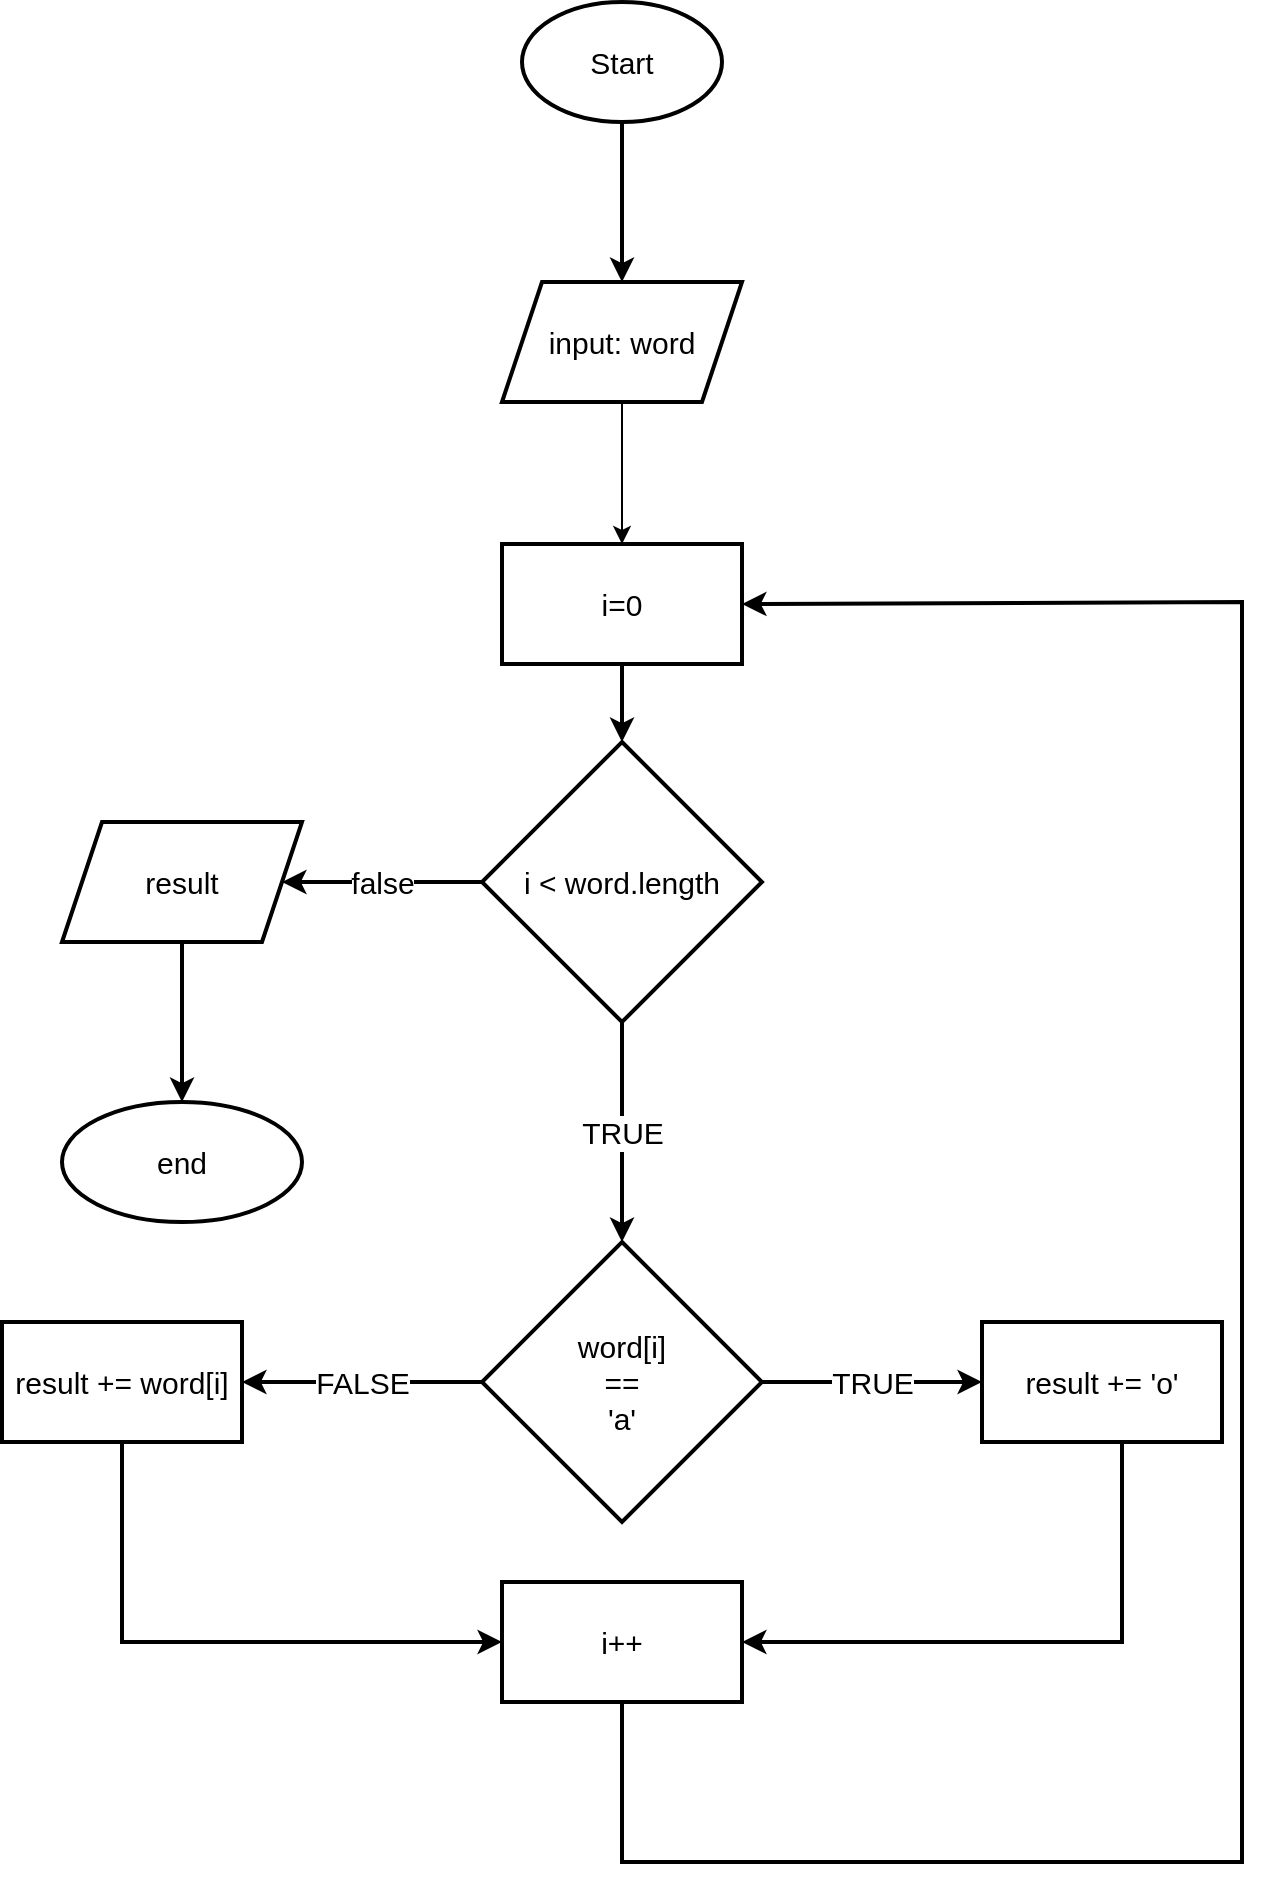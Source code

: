 <mxfile version="20.5.3" type="device"><diagram id="C5RBs43oDa-KdzZeNtuy" name="Page-1"><mxGraphModel dx="1736" dy="984" grid="1" gridSize="10" guides="1" tooltips="1" connect="1" arrows="1" fold="1" page="1" pageScale="1" pageWidth="827" pageHeight="1169" math="0" shadow="0"><root><mxCell id="WIyWlLk6GJQsqaUBKTNV-0"/><mxCell id="WIyWlLk6GJQsqaUBKTNV-1" parent="WIyWlLk6GJQsqaUBKTNV-0"/><mxCell id="UPKNZFsaDmD6lfa7joEn-2" value="" style="edgeStyle=orthogonalEdgeStyle;rounded=0;orthogonalLoop=1;jettySize=auto;html=1;strokeWidth=2;fontSize=15;" parent="WIyWlLk6GJQsqaUBKTNV-1" source="UPKNZFsaDmD6lfa7joEn-0" target="UPKNZFsaDmD6lfa7joEn-1" edge="1"><mxGeometry relative="1" as="geometry"/></mxCell><mxCell id="UPKNZFsaDmD6lfa7joEn-0" value="Start" style="strokeWidth=2;html=1;shape=mxgraph.flowchart.start_1;whiteSpace=wrap;fontSize=15;" parent="WIyWlLk6GJQsqaUBKTNV-1" vertex="1"><mxGeometry x="360" y="210" width="100" height="60" as="geometry"/></mxCell><mxCell id="8gcg3rs3m0og1CqLpuB1-0" value="" style="edgeStyle=orthogonalEdgeStyle;rounded=0;orthogonalLoop=1;jettySize=auto;html=1;" parent="WIyWlLk6GJQsqaUBKTNV-1" source="UPKNZFsaDmD6lfa7joEn-1" target="UPKNZFsaDmD6lfa7joEn-9" edge="1"><mxGeometry relative="1" as="geometry"/></mxCell><mxCell id="UPKNZFsaDmD6lfa7joEn-1" value="input: word" style="shape=parallelogram;perimeter=parallelogramPerimeter;whiteSpace=wrap;html=1;fixedSize=1;strokeWidth=2;fontSize=15;" parent="WIyWlLk6GJQsqaUBKTNV-1" vertex="1"><mxGeometry x="350" y="350" width="120" height="60" as="geometry"/></mxCell><mxCell id="UPKNZFsaDmD6lfa7joEn-12" value="" style="edgeStyle=orthogonalEdgeStyle;rounded=0;orthogonalLoop=1;jettySize=auto;html=1;strokeWidth=2;fontSize=15;" parent="WIyWlLk6GJQsqaUBKTNV-1" source="UPKNZFsaDmD6lfa7joEn-9" target="UPKNZFsaDmD6lfa7joEn-11" edge="1"><mxGeometry relative="1" as="geometry"/></mxCell><mxCell id="UPKNZFsaDmD6lfa7joEn-9" value="i=0" style="whiteSpace=wrap;html=1;fontSize=15;strokeWidth=2;" parent="WIyWlLk6GJQsqaUBKTNV-1" vertex="1"><mxGeometry x="350" y="481" width="120" height="60" as="geometry"/></mxCell><mxCell id="UPKNZFsaDmD6lfa7joEn-14" value="false" style="edgeStyle=orthogonalEdgeStyle;rounded=0;orthogonalLoop=1;jettySize=auto;html=1;strokeWidth=2;fontSize=15;" parent="WIyWlLk6GJQsqaUBKTNV-1" source="UPKNZFsaDmD6lfa7joEn-11" target="UPKNZFsaDmD6lfa7joEn-13" edge="1"><mxGeometry relative="1" as="geometry"/></mxCell><mxCell id="UPKNZFsaDmD6lfa7joEn-22" value="TRUE" style="edgeStyle=orthogonalEdgeStyle;rounded=0;orthogonalLoop=1;jettySize=auto;html=1;strokeWidth=2;fontSize=15;" parent="WIyWlLk6GJQsqaUBKTNV-1" source="UPKNZFsaDmD6lfa7joEn-11" target="UPKNZFsaDmD6lfa7joEn-21" edge="1"><mxGeometry relative="1" as="geometry"/></mxCell><mxCell id="UPKNZFsaDmD6lfa7joEn-11" value="i &amp;lt; word.length" style="rhombus;whiteSpace=wrap;html=1;fontSize=15;strokeWidth=2;" parent="WIyWlLk6GJQsqaUBKTNV-1" vertex="1"><mxGeometry x="340" y="580" width="140" height="140" as="geometry"/></mxCell><mxCell id="UPKNZFsaDmD6lfa7joEn-18" value="" style="edgeStyle=orthogonalEdgeStyle;rounded=0;orthogonalLoop=1;jettySize=auto;html=1;strokeWidth=2;fontSize=15;" parent="WIyWlLk6GJQsqaUBKTNV-1" source="UPKNZFsaDmD6lfa7joEn-13" target="UPKNZFsaDmD6lfa7joEn-17" edge="1"><mxGeometry relative="1" as="geometry"/></mxCell><mxCell id="UPKNZFsaDmD6lfa7joEn-13" value="result" style="shape=parallelogram;perimeter=parallelogramPerimeter;whiteSpace=wrap;html=1;fixedSize=1;fontSize=15;strokeWidth=2;" parent="WIyWlLk6GJQsqaUBKTNV-1" vertex="1"><mxGeometry x="130" y="620" width="120" height="60" as="geometry"/></mxCell><mxCell id="UPKNZFsaDmD6lfa7joEn-17" value="end" style="ellipse;whiteSpace=wrap;html=1;fontSize=15;strokeWidth=2;" parent="WIyWlLk6GJQsqaUBKTNV-1" vertex="1"><mxGeometry x="130" y="760" width="120" height="60" as="geometry"/></mxCell><mxCell id="UPKNZFsaDmD6lfa7joEn-24" value="TRUE" style="edgeStyle=orthogonalEdgeStyle;rounded=0;orthogonalLoop=1;jettySize=auto;html=1;strokeWidth=2;fontSize=15;" parent="WIyWlLk6GJQsqaUBKTNV-1" source="UPKNZFsaDmD6lfa7joEn-21" target="UPKNZFsaDmD6lfa7joEn-23" edge="1"><mxGeometry relative="1" as="geometry"/></mxCell><mxCell id="UPKNZFsaDmD6lfa7joEn-28" value="FALSE" style="edgeStyle=orthogonalEdgeStyle;rounded=0;orthogonalLoop=1;jettySize=auto;html=1;strokeWidth=2;fontSize=15;" parent="WIyWlLk6GJQsqaUBKTNV-1" source="UPKNZFsaDmD6lfa7joEn-21" target="UPKNZFsaDmD6lfa7joEn-27" edge="1"><mxGeometry relative="1" as="geometry"/></mxCell><mxCell id="UPKNZFsaDmD6lfa7joEn-21" value="word[i]&lt;br style=&quot;font-size: 15px;&quot;&gt;==&lt;br style=&quot;font-size: 15px;&quot;&gt;'a'" style="rhombus;whiteSpace=wrap;html=1;fontSize=15;strokeWidth=2;" parent="WIyWlLk6GJQsqaUBKTNV-1" vertex="1"><mxGeometry x="340" y="830" width="140" height="140" as="geometry"/></mxCell><mxCell id="UPKNZFsaDmD6lfa7joEn-23" value="result += 'o'" style="whiteSpace=wrap;html=1;fontSize=15;strokeWidth=2;" parent="WIyWlLk6GJQsqaUBKTNV-1" vertex="1"><mxGeometry x="590" y="870" width="120" height="60" as="geometry"/></mxCell><mxCell id="UPKNZFsaDmD6lfa7joEn-27" value="result += word[i]" style="whiteSpace=wrap;html=1;fontSize=15;strokeWidth=2;" parent="WIyWlLk6GJQsqaUBKTNV-1" vertex="1"><mxGeometry x="100" y="870" width="120" height="60" as="geometry"/></mxCell><mxCell id="UPKNZFsaDmD6lfa7joEn-31" value="i++" style="rounded=0;whiteSpace=wrap;html=1;strokeWidth=2;fontSize=15;" parent="WIyWlLk6GJQsqaUBKTNV-1" vertex="1"><mxGeometry x="350" y="1000" width="120" height="60" as="geometry"/></mxCell><mxCell id="UPKNZFsaDmD6lfa7joEn-33" value="" style="endArrow=classic;html=1;rounded=0;strokeWidth=2;fontSize=15;entryX=1;entryY=0.5;entryDx=0;entryDy=0;" parent="WIyWlLk6GJQsqaUBKTNV-1" target="UPKNZFsaDmD6lfa7joEn-31" edge="1"><mxGeometry width="50" height="50" relative="1" as="geometry"><mxPoint x="660" y="930" as="sourcePoint"/><mxPoint x="530" y="1030" as="targetPoint"/><Array as="points"><mxPoint x="660" y="1030"/></Array></mxGeometry></mxCell><mxCell id="UPKNZFsaDmD6lfa7joEn-34" value="" style="endArrow=classic;html=1;rounded=0;strokeWidth=2;fontSize=15;entryX=0;entryY=0.5;entryDx=0;entryDy=0;" parent="WIyWlLk6GJQsqaUBKTNV-1" target="UPKNZFsaDmD6lfa7joEn-31" edge="1"><mxGeometry width="50" height="50" relative="1" as="geometry"><mxPoint x="160" y="930" as="sourcePoint"/><mxPoint x="320" y="1030" as="targetPoint"/><Array as="points"><mxPoint x="160" y="1030"/></Array></mxGeometry></mxCell><mxCell id="UPKNZFsaDmD6lfa7joEn-35" value="" style="endArrow=classic;html=1;rounded=0;strokeWidth=2;fontSize=15;exitX=0.5;exitY=1;exitDx=0;exitDy=0;entryX=1;entryY=0.5;entryDx=0;entryDy=0;" parent="WIyWlLk6GJQsqaUBKTNV-1" source="UPKNZFsaDmD6lfa7joEn-31" target="UPKNZFsaDmD6lfa7joEn-9" edge="1"><mxGeometry width="50" height="50" relative="1" as="geometry"><mxPoint x="420" y="900" as="sourcePoint"/><mxPoint x="490" y="550" as="targetPoint"/><Array as="points"><mxPoint x="410" y="1140"/><mxPoint x="720" y="1140"/><mxPoint x="720" y="510"/></Array></mxGeometry></mxCell></root></mxGraphModel></diagram></mxfile>